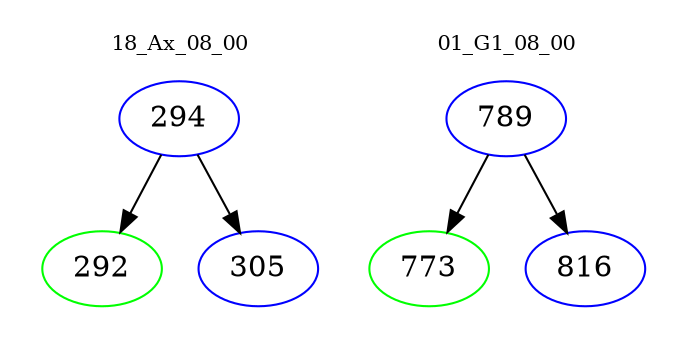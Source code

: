 digraph{
subgraph cluster_0 {
color = white
label = "18_Ax_08_00";
fontsize=10;
T0_294 [label="294", color="blue"]
T0_294 -> T0_292 [color="black"]
T0_292 [label="292", color="green"]
T0_294 -> T0_305 [color="black"]
T0_305 [label="305", color="blue"]
}
subgraph cluster_1 {
color = white
label = "01_G1_08_00";
fontsize=10;
T1_789 [label="789", color="blue"]
T1_789 -> T1_773 [color="black"]
T1_773 [label="773", color="green"]
T1_789 -> T1_816 [color="black"]
T1_816 [label="816", color="blue"]
}
}
